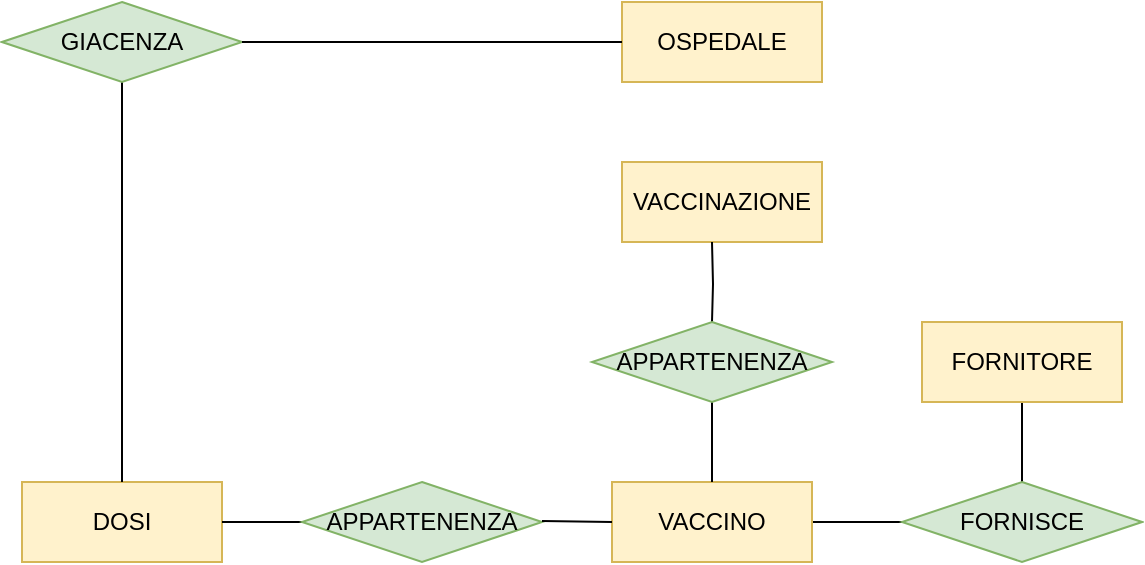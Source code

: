 <mxfile version="14.7.3" type="device"><diagram id="if3lKTELgGL6XfIGyFKR" name="Page-1"><mxGraphModel dx="1038" dy="575" grid="1" gridSize="10" guides="1" tooltips="1" connect="1" arrows="1" fold="1" page="1" pageScale="1" pageWidth="827" pageHeight="1169" math="0" shadow="0"><root><mxCell id="0"/><mxCell id="1" parent="0"/><mxCell id="YJDAgh-N6_wqhzz-RkUu-2" value="&lt;font style=&quot;font-size: 12px&quot;&gt;OSPEDALE&lt;/font&gt;" style="whiteSpace=wrap;html=1;align=center;fontSize=9;fillColor=#fff2cc;strokeColor=#d6b656;" parent="1" vertex="1"><mxGeometry x="350" y="390" width="100" height="40" as="geometry"/></mxCell><mxCell id="YJDAgh-N6_wqhzz-RkUu-12" value="VACCINAZIONE" style="whiteSpace=wrap;html=1;align=center;fillColor=#fff2cc;strokeColor=#d6b656;" parent="1" vertex="1"><mxGeometry x="350" y="470" width="100" height="40" as="geometry"/></mxCell><mxCell id="YJDAgh-N6_wqhzz-RkUu-20" style="edgeStyle=orthogonalEdgeStyle;rounded=0;orthogonalLoop=1;jettySize=auto;html=1;exitX=0.5;exitY=1;exitDx=0;exitDy=0;entryX=0.5;entryY=0;entryDx=0;entryDy=0;endArrow=none;endFill=0;" parent="1" target="YJDAgh-N6_wqhzz-RkUu-28" edge="1"><mxGeometry relative="1" as="geometry"><mxPoint x="395" y="510" as="sourcePoint"/></mxGeometry></mxCell><mxCell id="YJDAgh-N6_wqhzz-RkUu-21" value="" style="edgeStyle=orthogonalEdgeStyle;rounded=0;orthogonalLoop=1;jettySize=auto;html=1;endArrow=none;endFill=0;" parent="1" source="YJDAgh-N6_wqhzz-RkUu-22" target="YJDAgh-N6_wqhzz-RkUu-29" edge="1"><mxGeometry relative="1" as="geometry"/></mxCell><mxCell id="YJDAgh-N6_wqhzz-RkUu-22" value="&lt;font style=&quot;font-size: 12px&quot;&gt;VACCINO&lt;/font&gt;" style="whiteSpace=wrap;html=1;align=center;fontSize=9;fillColor=#fff2cc;strokeColor=#d6b656;" parent="1" vertex="1"><mxGeometry x="345" y="630" width="100" height="40" as="geometry"/></mxCell><mxCell id="YJDAgh-N6_wqhzz-RkUu-23" value="" style="edgeStyle=orthogonalEdgeStyle;rounded=0;orthogonalLoop=1;jettySize=auto;html=1;endArrow=none;endFill=0;" parent="1" source="YJDAgh-N6_wqhzz-RkUu-24" target="YJDAgh-N6_wqhzz-RkUu-29" edge="1"><mxGeometry relative="1" as="geometry"/></mxCell><mxCell id="YJDAgh-N6_wqhzz-RkUu-24" value="&lt;font style=&quot;font-size: 12px&quot;&gt;FORNITORE&lt;/font&gt;" style="whiteSpace=wrap;html=1;align=center;fontSize=9;fillColor=#fff2cc;strokeColor=#d6b656;" parent="1" vertex="1"><mxGeometry x="500" y="550" width="100" height="40" as="geometry"/></mxCell><mxCell id="YJDAgh-N6_wqhzz-RkUu-26" value="DOSI" style="whiteSpace=wrap;html=1;align=center;fillColor=#fff2cc;strokeColor=#d6b656;" parent="1" vertex="1"><mxGeometry x="50" y="630" width="100" height="40" as="geometry"/></mxCell><mxCell id="YJDAgh-N6_wqhzz-RkUu-27" value="" style="edgeStyle=orthogonalEdgeStyle;rounded=0;orthogonalLoop=1;jettySize=auto;html=1;endArrow=none;endFill=0;" parent="1" source="YJDAgh-N6_wqhzz-RkUu-28" target="YJDAgh-N6_wqhzz-RkUu-22" edge="1"><mxGeometry relative="1" as="geometry"/></mxCell><mxCell id="YJDAgh-N6_wqhzz-RkUu-28" value="APPARTENENZA" style="shape=rhombus;perimeter=rhombusPerimeter;whiteSpace=wrap;html=1;align=center;fillColor=#d5e8d4;strokeColor=#82b366;" parent="1" vertex="1"><mxGeometry x="335" y="550" width="120" height="40" as="geometry"/></mxCell><mxCell id="YJDAgh-N6_wqhzz-RkUu-29" value="FORNISCE" style="shape=rhombus;perimeter=rhombusPerimeter;whiteSpace=wrap;html=1;align=center;fillColor=#d5e8d4;strokeColor=#82b366;" parent="1" vertex="1"><mxGeometry x="490" y="630" width="120" height="40" as="geometry"/></mxCell><mxCell id="YJDAgh-N6_wqhzz-RkUu-30" value="" style="edgeStyle=orthogonalEdgeStyle;rounded=0;orthogonalLoop=1;jettySize=auto;html=1;endArrow=none;endFill=0;" parent="1" source="YJDAgh-N6_wqhzz-RkUu-32" target="YJDAgh-N6_wqhzz-RkUu-26" edge="1"><mxGeometry relative="1" as="geometry"/></mxCell><mxCell id="YJDAgh-N6_wqhzz-RkUu-32" value="APPARTENENZA" style="shape=rhombus;perimeter=rhombusPerimeter;whiteSpace=wrap;html=1;align=center;fillColor=#d5e8d4;strokeColor=#82b366;" parent="1" vertex="1"><mxGeometry x="190" y="630" width="120" height="40" as="geometry"/></mxCell><mxCell id="YJDAgh-N6_wqhzz-RkUu-34" value="" style="edgeStyle=orthogonalEdgeStyle;rounded=0;orthogonalLoop=1;jettySize=auto;html=1;endArrow=none;endFill=0;" parent="1" source="YJDAgh-N6_wqhzz-RkUu-35" target="YJDAgh-N6_wqhzz-RkUu-26" edge="1"><mxGeometry relative="1" as="geometry"/></mxCell><mxCell id="YJDAgh-N6_wqhzz-RkUu-35" value="GIACENZA" style="shape=rhombus;perimeter=rhombusPerimeter;whiteSpace=wrap;html=1;align=center;fillColor=#d5e8d4;strokeColor=#82b366;" parent="1" vertex="1"><mxGeometry x="40" y="390" width="120" height="40" as="geometry"/></mxCell><mxCell id="tiBHnijfQ2OILjYWYc_5-1" value="" style="endArrow=none;html=1;entryX=0;entryY=0.5;entryDx=0;entryDy=0;" parent="1" target="YJDAgh-N6_wqhzz-RkUu-22" edge="1"><mxGeometry width="50" height="50" relative="1" as="geometry"><mxPoint x="310" y="649.5" as="sourcePoint"/><mxPoint x="340" y="650" as="targetPoint"/></mxGeometry></mxCell><mxCell id="QA13i_wKVGNDpqlWQDDQ-2" value="" style="endArrow=none;html=1;entryX=0;entryY=0.5;entryDx=0;entryDy=0;" edge="1" parent="1" target="YJDAgh-N6_wqhzz-RkUu-2"><mxGeometry width="50" height="50" relative="1" as="geometry"><mxPoint x="160" y="410" as="sourcePoint"/><mxPoint x="210" y="360" as="targetPoint"/></mxGeometry></mxCell></root></mxGraphModel></diagram></mxfile>